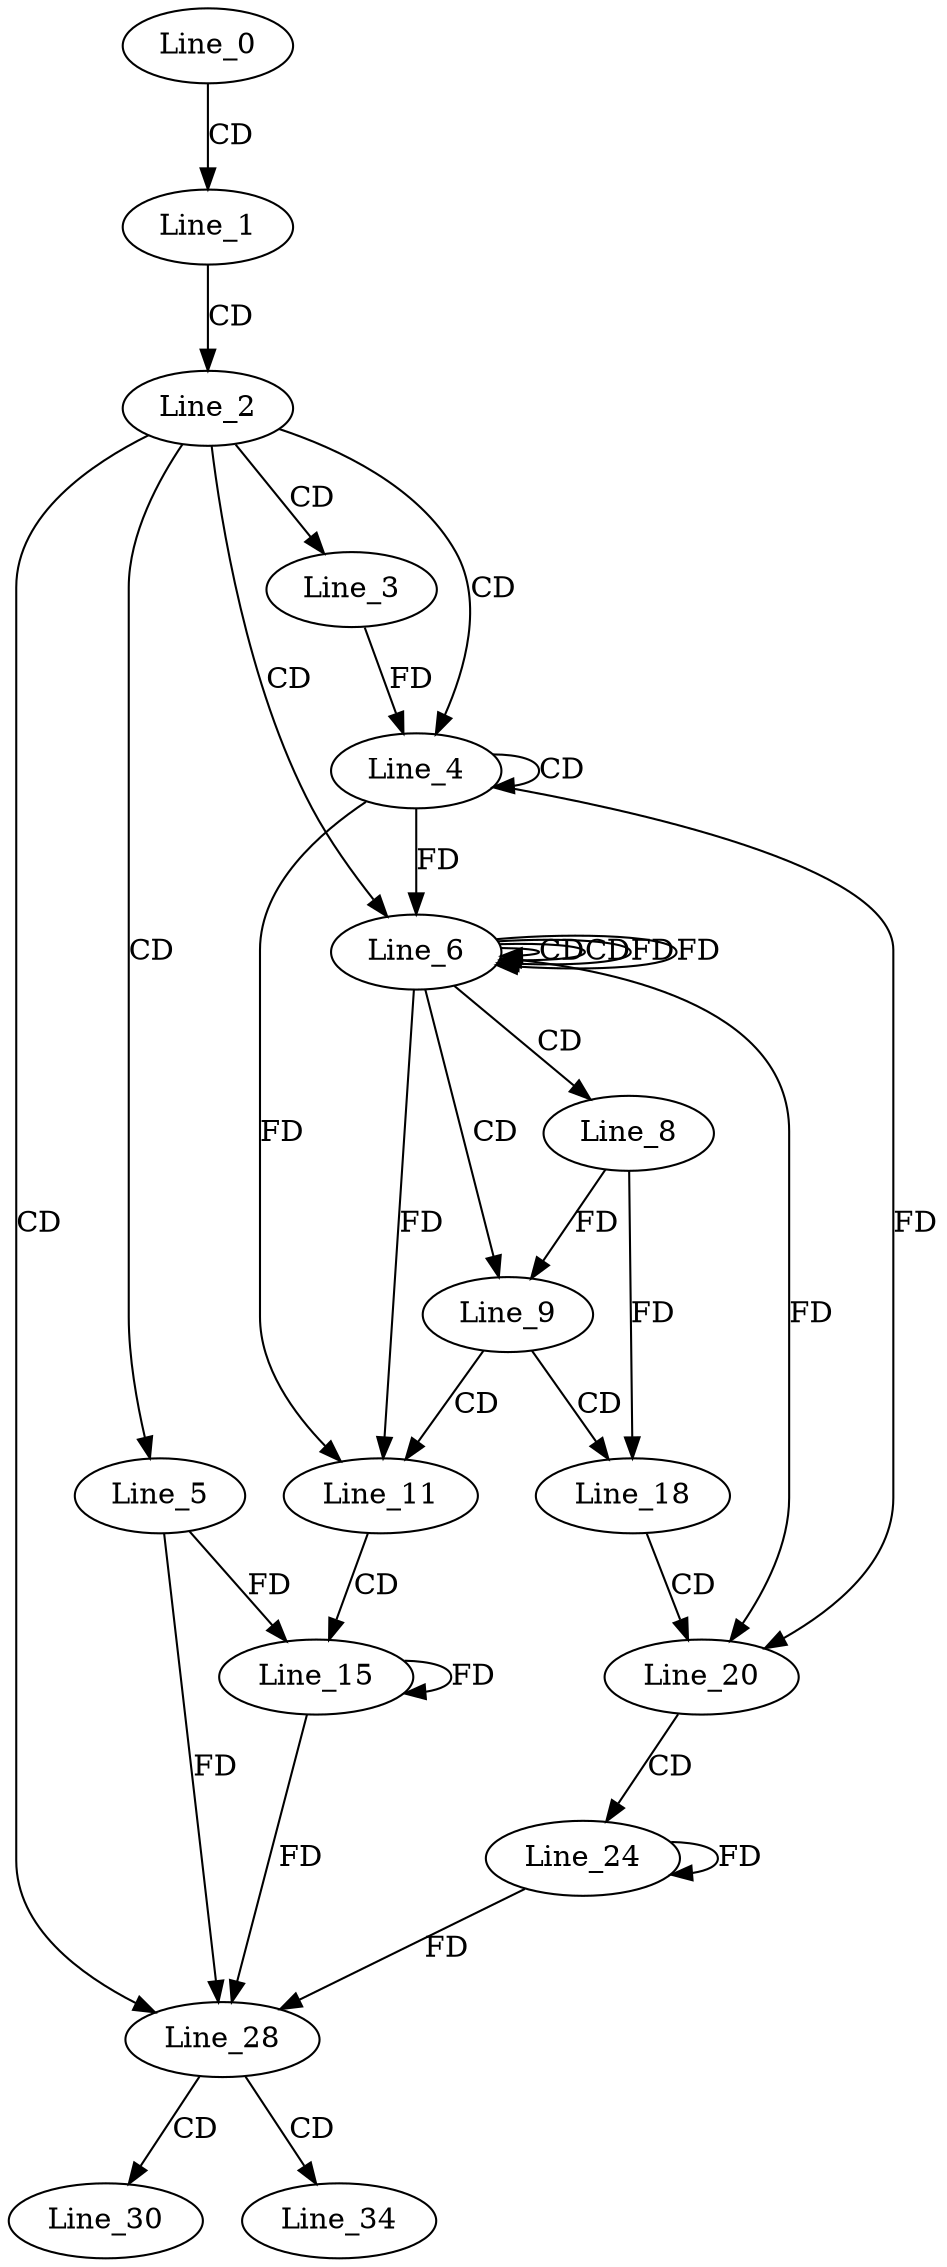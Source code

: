 digraph G {
  Line_0;
  Line_1;
  Line_2;
  Line_3;
  Line_4;
  Line_4;
  Line_5;
  Line_6;
  Line_6;
  Line_6;
  Line_6;
  Line_8;
  Line_9;
  Line_11;
  Line_11;
  Line_11;
  Line_11;
  Line_15;
  Line_18;
  Line_20;
  Line_20;
  Line_20;
  Line_20;
  Line_24;
  Line_28;
  Line_30;
  Line_34;
  Line_0 -> Line_1 [ label="CD" ];
  Line_1 -> Line_2 [ label="CD" ];
  Line_2 -> Line_3 [ label="CD" ];
  Line_2 -> Line_4 [ label="CD" ];
  Line_4 -> Line_4 [ label="CD" ];
  Line_3 -> Line_4 [ label="FD" ];
  Line_2 -> Line_5 [ label="CD" ];
  Line_2 -> Line_6 [ label="CD" ];
  Line_6 -> Line_6 [ label="CD" ];
  Line_6 -> Line_6 [ label="CD" ];
  Line_4 -> Line_6 [ label="FD" ];
  Line_6 -> Line_6 [ label="FD" ];
  Line_6 -> Line_8 [ label="CD" ];
  Line_6 -> Line_9 [ label="CD" ];
  Line_8 -> Line_9 [ label="FD" ];
  Line_9 -> Line_11 [ label="CD" ];
  Line_4 -> Line_11 [ label="FD" ];
  Line_6 -> Line_11 [ label="FD" ];
  Line_11 -> Line_15 [ label="CD" ];
  Line_15 -> Line_15 [ label="FD" ];
  Line_5 -> Line_15 [ label="FD" ];
  Line_9 -> Line_18 [ label="CD" ];
  Line_8 -> Line_18 [ label="FD" ];
  Line_18 -> Line_20 [ label="CD" ];
  Line_4 -> Line_20 [ label="FD" ];
  Line_6 -> Line_20 [ label="FD" ];
  Line_20 -> Line_24 [ label="CD" ];
  Line_24 -> Line_24 [ label="FD" ];
  Line_2 -> Line_28 [ label="CD" ];
  Line_15 -> Line_28 [ label="FD" ];
  Line_24 -> Line_28 [ label="FD" ];
  Line_5 -> Line_28 [ label="FD" ];
  Line_28 -> Line_30 [ label="CD" ];
  Line_28 -> Line_34 [ label="CD" ];
  Line_6 -> Line_6 [ label="FD" ];
}
